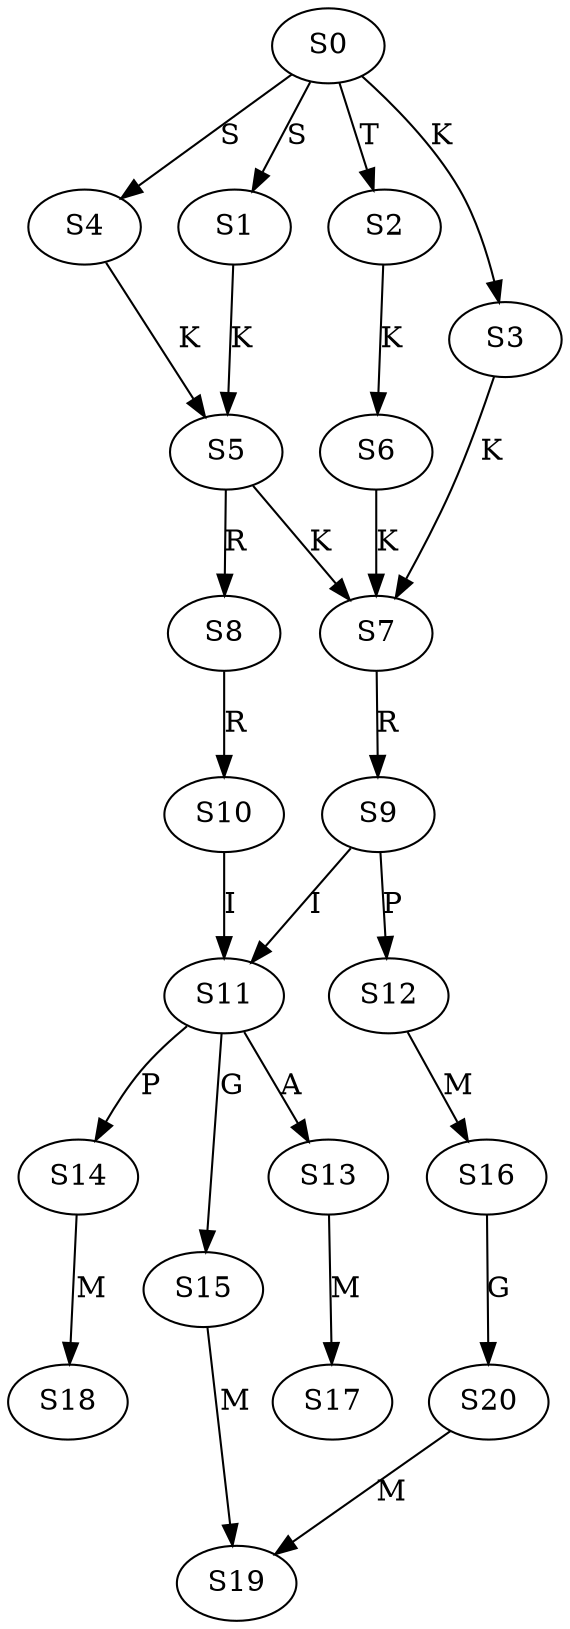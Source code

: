 strict digraph  {
	S0 -> S1 [ label = S ];
	S0 -> S2 [ label = T ];
	S0 -> S3 [ label = K ];
	S0 -> S4 [ label = S ];
	S1 -> S5 [ label = K ];
	S2 -> S6 [ label = K ];
	S3 -> S7 [ label = K ];
	S4 -> S5 [ label = K ];
	S5 -> S8 [ label = R ];
	S5 -> S7 [ label = K ];
	S6 -> S7 [ label = K ];
	S7 -> S9 [ label = R ];
	S8 -> S10 [ label = R ];
	S9 -> S11 [ label = I ];
	S9 -> S12 [ label = P ];
	S10 -> S11 [ label = I ];
	S11 -> S13 [ label = A ];
	S11 -> S14 [ label = P ];
	S11 -> S15 [ label = G ];
	S12 -> S16 [ label = M ];
	S13 -> S17 [ label = M ];
	S14 -> S18 [ label = M ];
	S15 -> S19 [ label = M ];
	S16 -> S20 [ label = G ];
	S20 -> S19 [ label = M ];
}
